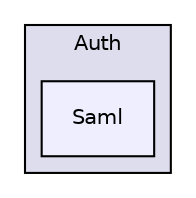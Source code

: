 digraph "wt-4.8.2/src/Wt/Auth/Saml" {
  compound=true
  node [ fontsize="10", fontname="Helvetica"];
  edge [ labelfontsize="10", labelfontname="Helvetica"];
  subgraph clusterdir_b94fa91323ca9e4d991e3ce5b9a210fa {
    graph [ bgcolor="#ddddee", pencolor="black", label="Auth" fontname="Helvetica", fontsize="10", URL="dir_b94fa91323ca9e4d991e3ce5b9a210fa.html"]
  dir_0dbfca3c42f4c1b842a89839bbb504af [shape=box, label="Saml", style="filled", fillcolor="#eeeeff", pencolor="black", URL="dir_0dbfca3c42f4c1b842a89839bbb504af.html"];
  }
}
